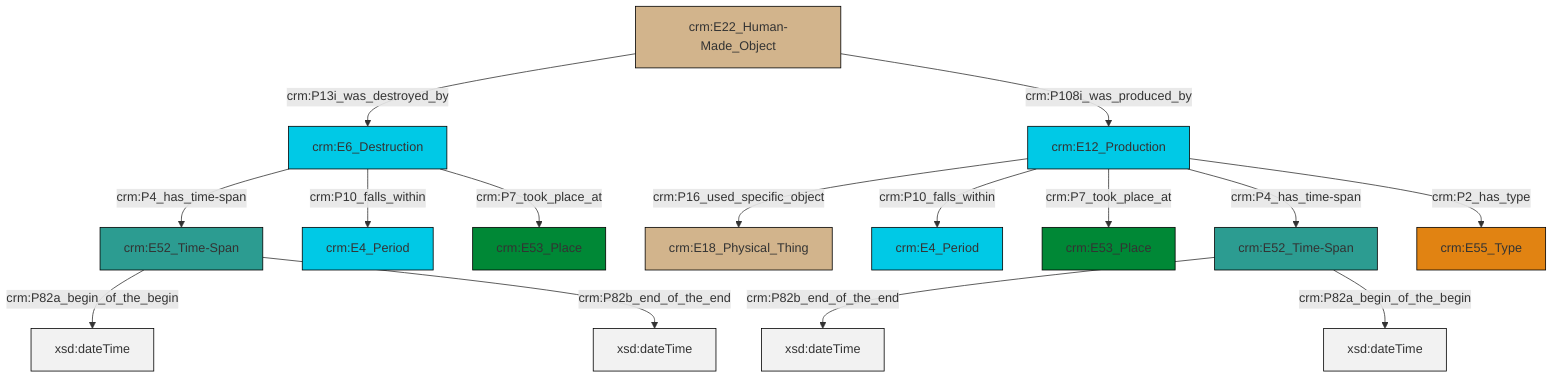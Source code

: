 graph TD
classDef Literal fill:#f2f2f2,stroke:#000000;
classDef CRM_Entity fill:#FFFFFF,stroke:#000000;
classDef Temporal_Entity fill:#00C9E6, stroke:#000000;
classDef Type fill:#E18312, stroke:#000000;
classDef Time-Span fill:#2C9C91, stroke:#000000;
classDef Appellation fill:#FFEB7F, stroke:#000000;
classDef Place fill:#008836, stroke:#000000;
classDef Persistent_Item fill:#B266B2, stroke:#000000;
classDef Conceptual_Object fill:#FFD700, stroke:#000000;
classDef Physical_Thing fill:#D2B48C, stroke:#000000;
classDef Actor fill:#f58aad, stroke:#000000;
classDef PC_Classes fill:#4ce600, stroke:#000000;
classDef Multi fill:#cccccc,stroke:#000000;

0["crm:E22_Human-Made_Object"]:::Physical_Thing -->|crm:P13i_was_destroyed_by| 2["crm:E6_Destruction"]:::Temporal_Entity
5["crm:E52_Time-Span"]:::Time-Span -->|crm:P82a_begin_of_the_begin| 6[xsd:dateTime]:::Literal
7["crm:E12_Production"]:::Temporal_Entity -->|crm:P16_used_specific_object| 8["crm:E18_Physical_Thing"]:::Physical_Thing
2["crm:E6_Destruction"]:::Temporal_Entity -->|crm:P4_has_time-span| 5["crm:E52_Time-Span"]:::Time-Span
7["crm:E12_Production"]:::Temporal_Entity -->|crm:P10_falls_within| 11["crm:E4_Period"]:::Temporal_Entity
5["crm:E52_Time-Span"]:::Time-Span -->|crm:P82b_end_of_the_end| 20[xsd:dateTime]:::Literal
7["crm:E12_Production"]:::Temporal_Entity -->|crm:P7_took_place_at| 3["crm:E53_Place"]:::Place
2["crm:E6_Destruction"]:::Temporal_Entity -->|crm:P10_falls_within| 9["crm:E4_Period"]:::Temporal_Entity
12["crm:E52_Time-Span"]:::Time-Span -->|crm:P82b_end_of_the_end| 21[xsd:dateTime]:::Literal
2["crm:E6_Destruction"]:::Temporal_Entity -->|crm:P7_took_place_at| 18["crm:E53_Place"]:::Place
12["crm:E52_Time-Span"]:::Time-Span -->|crm:P82a_begin_of_the_begin| 24[xsd:dateTime]:::Literal
7["crm:E12_Production"]:::Temporal_Entity -->|crm:P4_has_time-span| 12["crm:E52_Time-Span"]:::Time-Span
7["crm:E12_Production"]:::Temporal_Entity -->|crm:P2_has_type| 16["crm:E55_Type"]:::Type
0["crm:E22_Human-Made_Object"]:::Physical_Thing -->|crm:P108i_was_produced_by| 7["crm:E12_Production"]:::Temporal_Entity